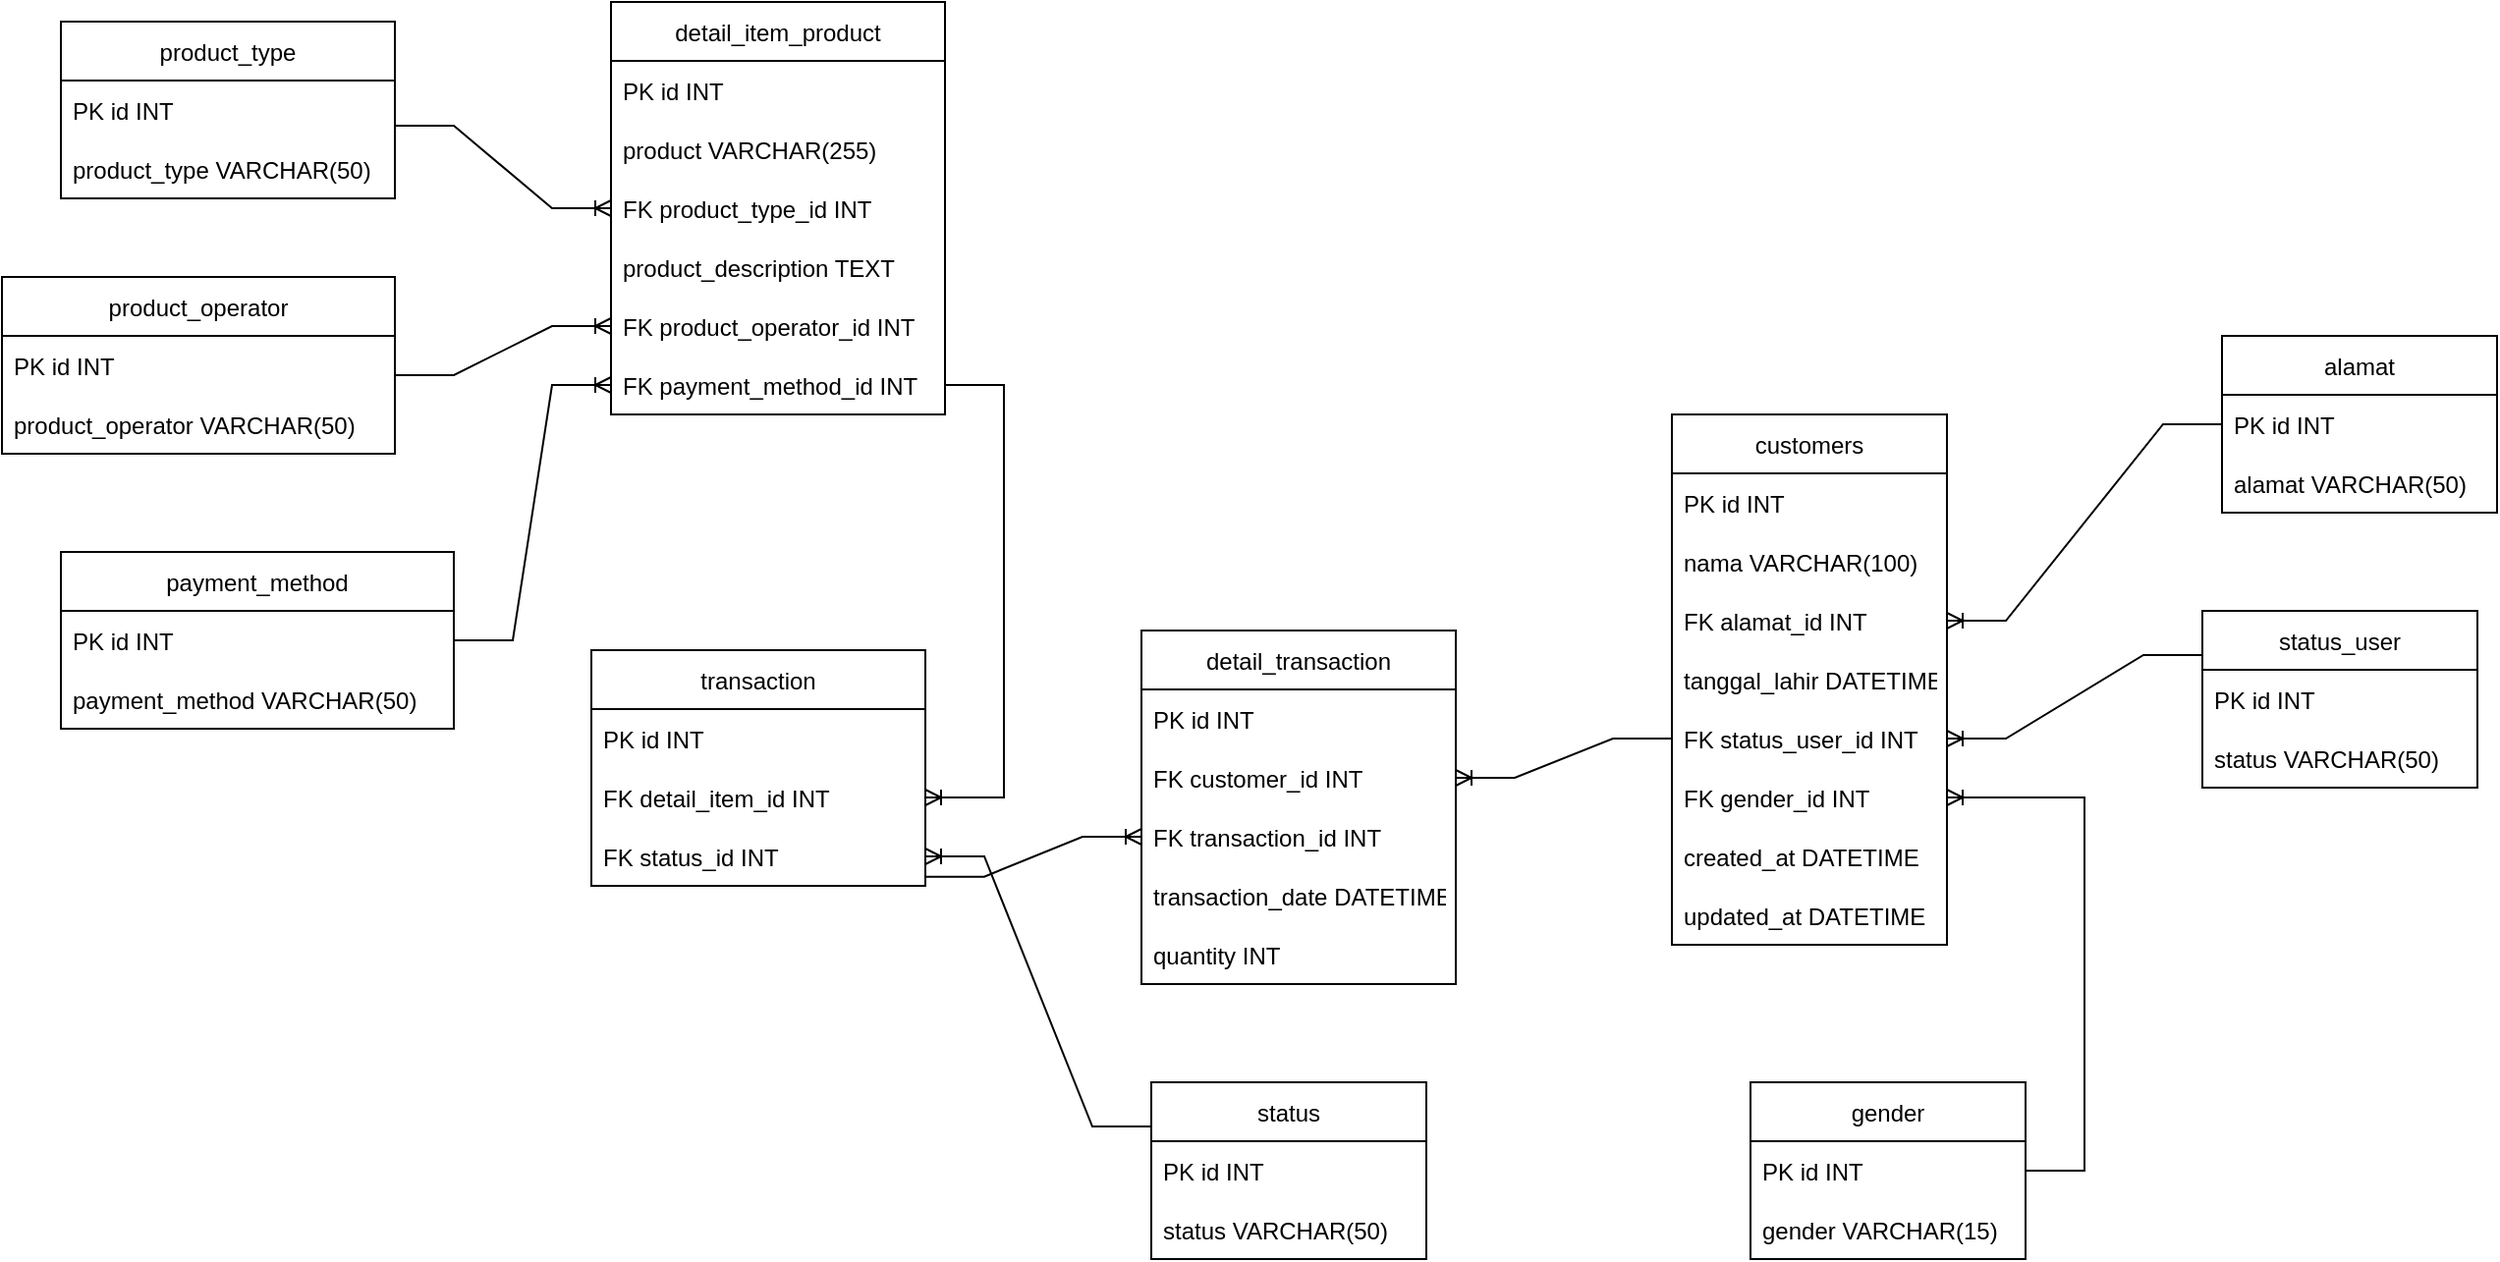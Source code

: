 <mxfile version="20.3.0" type="github">
  <diagram id="Ic3U0zycKqxHXsZPilbR" name="Page-1">
    <mxGraphModel dx="1719" dy="476" grid="1" gridSize="10" guides="1" tooltips="1" connect="1" arrows="1" fold="1" page="1" pageScale="1" pageWidth="850" pageHeight="1100" math="0" shadow="0">
      <root>
        <mxCell id="0" />
        <mxCell id="1" parent="0" />
        <mxCell id="KuLTYWURa4KICVwksqAR-12" value="detail_item_product" style="swimlane;fontStyle=0;childLayout=stackLayout;horizontal=1;startSize=30;horizontalStack=0;resizeParent=1;resizeParentMax=0;resizeLast=0;collapsible=1;marginBottom=0;" vertex="1" parent="1">
          <mxGeometry x="10" y="90" width="170" height="210" as="geometry" />
        </mxCell>
        <mxCell id="KuLTYWURa4KICVwksqAR-13" value="PK id INT" style="text;strokeColor=none;fillColor=none;align=left;verticalAlign=middle;spacingLeft=4;spacingRight=4;overflow=hidden;points=[[0,0.5],[1,0.5]];portConstraint=eastwest;rotatable=0;" vertex="1" parent="KuLTYWURa4KICVwksqAR-12">
          <mxGeometry y="30" width="170" height="30" as="geometry" />
        </mxCell>
        <mxCell id="KuLTYWURa4KICVwksqAR-14" value="product VARCHAR(255)" style="text;strokeColor=none;fillColor=none;align=left;verticalAlign=middle;spacingLeft=4;spacingRight=4;overflow=hidden;points=[[0,0.5],[1,0.5]];portConstraint=eastwest;rotatable=0;" vertex="1" parent="KuLTYWURa4KICVwksqAR-12">
          <mxGeometry y="60" width="170" height="30" as="geometry" />
        </mxCell>
        <mxCell id="KuLTYWURa4KICVwksqAR-15" value="FK product_type_id INT" style="text;strokeColor=none;fillColor=none;align=left;verticalAlign=middle;spacingLeft=4;spacingRight=4;overflow=hidden;points=[[0,0.5],[1,0.5]];portConstraint=eastwest;rotatable=0;" vertex="1" parent="KuLTYWURa4KICVwksqAR-12">
          <mxGeometry y="90" width="170" height="30" as="geometry" />
        </mxCell>
        <mxCell id="KuLTYWURa4KICVwksqAR-16" value="product_description TEXT" style="text;strokeColor=none;fillColor=none;align=left;verticalAlign=middle;spacingLeft=4;spacingRight=4;overflow=hidden;points=[[0,0.5],[1,0.5]];portConstraint=eastwest;rotatable=0;" vertex="1" parent="KuLTYWURa4KICVwksqAR-12">
          <mxGeometry y="120" width="170" height="30" as="geometry" />
        </mxCell>
        <mxCell id="KuLTYWURa4KICVwksqAR-17" value="FK product_operator_id INT" style="text;strokeColor=none;fillColor=none;align=left;verticalAlign=middle;spacingLeft=4;spacingRight=4;overflow=hidden;points=[[0,0.5],[1,0.5]];portConstraint=eastwest;rotatable=0;" vertex="1" parent="KuLTYWURa4KICVwksqAR-12">
          <mxGeometry y="150" width="170" height="30" as="geometry" />
        </mxCell>
        <mxCell id="KuLTYWURa4KICVwksqAR-18" value="FK payment_method_id INT" style="text;strokeColor=none;fillColor=none;align=left;verticalAlign=middle;spacingLeft=4;spacingRight=4;overflow=hidden;points=[[0,0.5],[1,0.5]];portConstraint=eastwest;rotatable=0;" vertex="1" parent="KuLTYWURa4KICVwksqAR-12">
          <mxGeometry y="180" width="170" height="30" as="geometry" />
        </mxCell>
        <mxCell id="KuLTYWURa4KICVwksqAR-19" value="customers" style="swimlane;fontStyle=0;childLayout=stackLayout;horizontal=1;startSize=30;horizontalStack=0;resizeParent=1;resizeParentMax=0;resizeLast=0;collapsible=1;marginBottom=0;" vertex="1" parent="1">
          <mxGeometry x="550" y="300" width="140" height="270" as="geometry" />
        </mxCell>
        <mxCell id="KuLTYWURa4KICVwksqAR-20" value="PK id INT" style="text;strokeColor=none;fillColor=none;align=left;verticalAlign=middle;spacingLeft=4;spacingRight=4;overflow=hidden;points=[[0,0.5],[1,0.5]];portConstraint=eastwest;rotatable=0;" vertex="1" parent="KuLTYWURa4KICVwksqAR-19">
          <mxGeometry y="30" width="140" height="30" as="geometry" />
        </mxCell>
        <mxCell id="KuLTYWURa4KICVwksqAR-27" value="nama VARCHAR(100)" style="text;strokeColor=none;fillColor=none;align=left;verticalAlign=middle;spacingLeft=4;spacingRight=4;overflow=hidden;points=[[0,0.5],[1,0.5]];portConstraint=eastwest;rotatable=0;" vertex="1" parent="KuLTYWURa4KICVwksqAR-19">
          <mxGeometry y="60" width="140" height="30" as="geometry" />
        </mxCell>
        <mxCell id="KuLTYWURa4KICVwksqAR-21" value="FK alamat_id INT" style="text;strokeColor=none;fillColor=none;align=left;verticalAlign=middle;spacingLeft=4;spacingRight=4;overflow=hidden;points=[[0,0.5],[1,0.5]];portConstraint=eastwest;rotatable=0;" vertex="1" parent="KuLTYWURa4KICVwksqAR-19">
          <mxGeometry y="90" width="140" height="30" as="geometry" />
        </mxCell>
        <mxCell id="KuLTYWURa4KICVwksqAR-22" value="tanggal_lahir DATETIME" style="text;strokeColor=none;fillColor=none;align=left;verticalAlign=middle;spacingLeft=4;spacingRight=4;overflow=hidden;points=[[0,0.5],[1,0.5]];portConstraint=eastwest;rotatable=0;" vertex="1" parent="KuLTYWURa4KICVwksqAR-19">
          <mxGeometry y="120" width="140" height="30" as="geometry" />
        </mxCell>
        <mxCell id="KuLTYWURa4KICVwksqAR-23" value="FK status_user_id INT" style="text;strokeColor=none;fillColor=none;align=left;verticalAlign=middle;spacingLeft=4;spacingRight=4;overflow=hidden;points=[[0,0.5],[1,0.5]];portConstraint=eastwest;rotatable=0;" vertex="1" parent="KuLTYWURa4KICVwksqAR-19">
          <mxGeometry y="150" width="140" height="30" as="geometry" />
        </mxCell>
        <mxCell id="KuLTYWURa4KICVwksqAR-24" value="FK gender_id INT" style="text;strokeColor=none;fillColor=none;align=left;verticalAlign=middle;spacingLeft=4;spacingRight=4;overflow=hidden;points=[[0,0.5],[1,0.5]];portConstraint=eastwest;rotatable=0;" vertex="1" parent="KuLTYWURa4KICVwksqAR-19">
          <mxGeometry y="180" width="140" height="30" as="geometry" />
        </mxCell>
        <mxCell id="KuLTYWURa4KICVwksqAR-25" value="created_at DATETIME" style="text;strokeColor=none;fillColor=none;align=left;verticalAlign=middle;spacingLeft=4;spacingRight=4;overflow=hidden;points=[[0,0.5],[1,0.5]];portConstraint=eastwest;rotatable=0;" vertex="1" parent="KuLTYWURa4KICVwksqAR-19">
          <mxGeometry y="210" width="140" height="30" as="geometry" />
        </mxCell>
        <mxCell id="KuLTYWURa4KICVwksqAR-26" value="updated_at DATETIME" style="text;strokeColor=none;fillColor=none;align=left;verticalAlign=middle;spacingLeft=4;spacingRight=4;overflow=hidden;points=[[0,0.5],[1,0.5]];portConstraint=eastwest;rotatable=0;" vertex="1" parent="KuLTYWURa4KICVwksqAR-19">
          <mxGeometry y="240" width="140" height="30" as="geometry" />
        </mxCell>
        <mxCell id="KuLTYWURa4KICVwksqAR-29" value="transaction" style="swimlane;fontStyle=0;childLayout=stackLayout;horizontal=1;startSize=30;horizontalStack=0;resizeParent=1;resizeParentMax=0;resizeLast=0;collapsible=1;marginBottom=0;" vertex="1" parent="1">
          <mxGeometry y="420" width="170" height="120" as="geometry" />
        </mxCell>
        <mxCell id="KuLTYWURa4KICVwksqAR-30" value="PK id INT" style="text;strokeColor=none;fillColor=none;align=left;verticalAlign=middle;spacingLeft=4;spacingRight=4;overflow=hidden;points=[[0,0.5],[1,0.5]];portConstraint=eastwest;rotatable=0;" vertex="1" parent="KuLTYWURa4KICVwksqAR-29">
          <mxGeometry y="30" width="170" height="30" as="geometry" />
        </mxCell>
        <mxCell id="KuLTYWURa4KICVwksqAR-32" value="FK detail_item_id INT" style="text;strokeColor=none;fillColor=none;align=left;verticalAlign=middle;spacingLeft=4;spacingRight=4;overflow=hidden;points=[[0,0.5],[1,0.5]];portConstraint=eastwest;rotatable=0;" vertex="1" parent="KuLTYWURa4KICVwksqAR-29">
          <mxGeometry y="60" width="170" height="30" as="geometry" />
        </mxCell>
        <mxCell id="KuLTYWURa4KICVwksqAR-58" value="FK status_id INT" style="text;strokeColor=none;fillColor=none;align=left;verticalAlign=middle;spacingLeft=4;spacingRight=4;overflow=hidden;points=[[0,0.5],[1,0.5]];portConstraint=eastwest;rotatable=0;" vertex="1" parent="KuLTYWURa4KICVwksqAR-29">
          <mxGeometry y="90" width="170" height="30" as="geometry" />
        </mxCell>
        <mxCell id="KuLTYWURa4KICVwksqAR-33" value="detail_transaction" style="swimlane;fontStyle=0;childLayout=stackLayout;horizontal=1;startSize=30;horizontalStack=0;resizeParent=1;resizeParentMax=0;resizeLast=0;collapsible=1;marginBottom=0;" vertex="1" parent="1">
          <mxGeometry x="280" y="410" width="160" height="180" as="geometry" />
        </mxCell>
        <mxCell id="KuLTYWURa4KICVwksqAR-34" value="PK id INT" style="text;strokeColor=none;fillColor=none;align=left;verticalAlign=middle;spacingLeft=4;spacingRight=4;overflow=hidden;points=[[0,0.5],[1,0.5]];portConstraint=eastwest;rotatable=0;" vertex="1" parent="KuLTYWURa4KICVwksqAR-33">
          <mxGeometry y="30" width="160" height="30" as="geometry" />
        </mxCell>
        <mxCell id="KuLTYWURa4KICVwksqAR-35" value="FK customer_id INT" style="text;strokeColor=none;fillColor=none;align=left;verticalAlign=middle;spacingLeft=4;spacingRight=4;overflow=hidden;points=[[0,0.5],[1,0.5]];portConstraint=eastwest;rotatable=0;" vertex="1" parent="KuLTYWURa4KICVwksqAR-33">
          <mxGeometry y="60" width="160" height="30" as="geometry" />
        </mxCell>
        <mxCell id="KuLTYWURa4KICVwksqAR-36" value="FK transaction_id INT" style="text;strokeColor=none;fillColor=none;align=left;verticalAlign=middle;spacingLeft=4;spacingRight=4;overflow=hidden;points=[[0,0.5],[1,0.5]];portConstraint=eastwest;rotatable=0;" vertex="1" parent="KuLTYWURa4KICVwksqAR-33">
          <mxGeometry y="90" width="160" height="30" as="geometry" />
        </mxCell>
        <mxCell id="KuLTYWURa4KICVwksqAR-66" value="transaction_date DATETIME" style="text;strokeColor=none;fillColor=none;align=left;verticalAlign=middle;spacingLeft=4;spacingRight=4;overflow=hidden;points=[[0,0.5],[1,0.5]];portConstraint=eastwest;rotatable=0;" vertex="1" parent="KuLTYWURa4KICVwksqAR-33">
          <mxGeometry y="120" width="160" height="30" as="geometry" />
        </mxCell>
        <mxCell id="KuLTYWURa4KICVwksqAR-67" value="quantity INT" style="text;strokeColor=none;fillColor=none;align=left;verticalAlign=middle;spacingLeft=4;spacingRight=4;overflow=hidden;points=[[0,0.5],[1,0.5]];portConstraint=eastwest;rotatable=0;" vertex="1" parent="KuLTYWURa4KICVwksqAR-33">
          <mxGeometry y="150" width="160" height="30" as="geometry" />
        </mxCell>
        <mxCell id="KuLTYWURa4KICVwksqAR-37" value="product_type" style="swimlane;fontStyle=0;childLayout=stackLayout;horizontal=1;startSize=30;horizontalStack=0;resizeParent=1;resizeParentMax=0;resizeLast=0;collapsible=1;marginBottom=0;" vertex="1" parent="1">
          <mxGeometry x="-270" y="100" width="170" height="90" as="geometry" />
        </mxCell>
        <mxCell id="KuLTYWURa4KICVwksqAR-38" value="PK id INT" style="text;strokeColor=none;fillColor=none;align=left;verticalAlign=middle;spacingLeft=4;spacingRight=4;overflow=hidden;points=[[0,0.5],[1,0.5]];portConstraint=eastwest;rotatable=0;" vertex="1" parent="KuLTYWURa4KICVwksqAR-37">
          <mxGeometry y="30" width="170" height="30" as="geometry" />
        </mxCell>
        <mxCell id="KuLTYWURa4KICVwksqAR-39" value="product_type VARCHAR(50)" style="text;strokeColor=none;fillColor=none;align=left;verticalAlign=middle;spacingLeft=4;spacingRight=4;overflow=hidden;points=[[0,0.5],[1,0.5]];portConstraint=eastwest;rotatable=0;" vertex="1" parent="KuLTYWURa4KICVwksqAR-37">
          <mxGeometry y="60" width="170" height="30" as="geometry" />
        </mxCell>
        <mxCell id="KuLTYWURa4KICVwksqAR-41" value="product_operator" style="swimlane;fontStyle=0;childLayout=stackLayout;horizontal=1;startSize=30;horizontalStack=0;resizeParent=1;resizeParentMax=0;resizeLast=0;collapsible=1;marginBottom=0;" vertex="1" parent="1">
          <mxGeometry x="-300" y="230" width="200" height="90" as="geometry" />
        </mxCell>
        <mxCell id="KuLTYWURa4KICVwksqAR-42" value="PK id INT" style="text;strokeColor=none;fillColor=none;align=left;verticalAlign=middle;spacingLeft=4;spacingRight=4;overflow=hidden;points=[[0,0.5],[1,0.5]];portConstraint=eastwest;rotatable=0;" vertex="1" parent="KuLTYWURa4KICVwksqAR-41">
          <mxGeometry y="30" width="200" height="30" as="geometry" />
        </mxCell>
        <mxCell id="KuLTYWURa4KICVwksqAR-43" value="product_operator VARCHAR(50)" style="text;strokeColor=none;fillColor=none;align=left;verticalAlign=middle;spacingLeft=4;spacingRight=4;overflow=hidden;points=[[0,0.5],[1,0.5]];portConstraint=eastwest;rotatable=0;" vertex="1" parent="KuLTYWURa4KICVwksqAR-41">
          <mxGeometry y="60" width="200" height="30" as="geometry" />
        </mxCell>
        <mxCell id="KuLTYWURa4KICVwksqAR-44" value="payment_method" style="swimlane;fontStyle=0;childLayout=stackLayout;horizontal=1;startSize=30;horizontalStack=0;resizeParent=1;resizeParentMax=0;resizeLast=0;collapsible=1;marginBottom=0;" vertex="1" parent="1">
          <mxGeometry x="-270" y="370" width="200" height="90" as="geometry" />
        </mxCell>
        <mxCell id="KuLTYWURa4KICVwksqAR-45" value="PK id INT" style="text;strokeColor=none;fillColor=none;align=left;verticalAlign=middle;spacingLeft=4;spacingRight=4;overflow=hidden;points=[[0,0.5],[1,0.5]];portConstraint=eastwest;rotatable=0;" vertex="1" parent="KuLTYWURa4KICVwksqAR-44">
          <mxGeometry y="30" width="200" height="30" as="geometry" />
        </mxCell>
        <mxCell id="KuLTYWURa4KICVwksqAR-46" value="payment_method VARCHAR(50)" style="text;strokeColor=none;fillColor=none;align=left;verticalAlign=middle;spacingLeft=4;spacingRight=4;overflow=hidden;points=[[0,0.5],[1,0.5]];portConstraint=eastwest;rotatable=0;" vertex="1" parent="KuLTYWURa4KICVwksqAR-44">
          <mxGeometry y="60" width="200" height="30" as="geometry" />
        </mxCell>
        <mxCell id="KuLTYWURa4KICVwksqAR-47" value="" style="edgeStyle=entityRelationEdgeStyle;fontSize=12;html=1;endArrow=ERoneToMany;rounded=0;" edge="1" parent="1" target="KuLTYWURa4KICVwksqAR-17">
          <mxGeometry width="100" height="100" relative="1" as="geometry">
            <mxPoint x="-100" y="280" as="sourcePoint" />
            <mxPoint x="10" y="217" as="targetPoint" />
          </mxGeometry>
        </mxCell>
        <mxCell id="KuLTYWURa4KICVwksqAR-48" value="" style="edgeStyle=entityRelationEdgeStyle;fontSize=12;html=1;endArrow=ERoneToMany;rounded=0;" edge="1" parent="1" target="KuLTYWURa4KICVwksqAR-15">
          <mxGeometry width="100" height="100" relative="1" as="geometry">
            <mxPoint x="-100" y="153" as="sourcePoint" />
            <mxPoint y="195" as="targetPoint" />
          </mxGeometry>
        </mxCell>
        <mxCell id="KuLTYWURa4KICVwksqAR-49" value="" style="edgeStyle=entityRelationEdgeStyle;fontSize=12;html=1;endArrow=ERoneToMany;rounded=0;exitX=1;exitY=0.5;exitDx=0;exitDy=0;" edge="1" parent="1" source="KuLTYWURa4KICVwksqAR-45" target="KuLTYWURa4KICVwksqAR-18">
          <mxGeometry width="100" height="100" relative="1" as="geometry">
            <mxPoint x="80" y="343" as="sourcePoint" />
            <mxPoint x="190" y="280" as="targetPoint" />
          </mxGeometry>
        </mxCell>
        <mxCell id="KuLTYWURa4KICVwksqAR-50" value="" style="edgeStyle=entityRelationEdgeStyle;fontSize=12;html=1;endArrow=ERoneToMany;rounded=0;exitX=1;exitY=0.844;exitDx=0;exitDy=0;exitPerimeter=0;" edge="1" parent="1" target="KuLTYWURa4KICVwksqAR-36">
          <mxGeometry width="100" height="100" relative="1" as="geometry">
            <mxPoint x="170" y="535.32" as="sourcePoint" />
            <mxPoint x="260" y="520" as="targetPoint" />
          </mxGeometry>
        </mxCell>
        <mxCell id="KuLTYWURa4KICVwksqAR-52" value="" style="edgeStyle=entityRelationEdgeStyle;fontSize=12;html=1;endArrow=ERoneToMany;rounded=0;" edge="1" parent="1" source="KuLTYWURa4KICVwksqAR-23" target="KuLTYWURa4KICVwksqAR-35">
          <mxGeometry width="100" height="100" relative="1" as="geometry">
            <mxPoint x="430" y="470" as="sourcePoint" />
            <mxPoint x="530" y="370" as="targetPoint" />
          </mxGeometry>
        </mxCell>
        <mxCell id="KuLTYWURa4KICVwksqAR-57" value="" style="edgeStyle=entityRelationEdgeStyle;fontSize=12;html=1;endArrow=ERoneToMany;rounded=0;entryX=1;entryY=0.5;entryDx=0;entryDy=0;" edge="1" parent="1" source="KuLTYWURa4KICVwksqAR-18" target="KuLTYWURa4KICVwksqAR-32">
          <mxGeometry width="100" height="100" relative="1" as="geometry">
            <mxPoint x="170" y="440" as="sourcePoint" />
            <mxPoint x="310" y="300" as="targetPoint" />
          </mxGeometry>
        </mxCell>
        <mxCell id="KuLTYWURa4KICVwksqAR-59" value="status" style="swimlane;fontStyle=0;childLayout=stackLayout;horizontal=1;startSize=30;horizontalStack=0;resizeParent=1;resizeParentMax=0;resizeLast=0;collapsible=1;marginBottom=0;" vertex="1" parent="1">
          <mxGeometry x="285" y="640" width="140" height="90" as="geometry" />
        </mxCell>
        <mxCell id="KuLTYWURa4KICVwksqAR-60" value="PK id INT" style="text;strokeColor=none;fillColor=none;align=left;verticalAlign=middle;spacingLeft=4;spacingRight=4;overflow=hidden;points=[[0,0.5],[1,0.5]];portConstraint=eastwest;rotatable=0;" vertex="1" parent="KuLTYWURa4KICVwksqAR-59">
          <mxGeometry y="30" width="140" height="30" as="geometry" />
        </mxCell>
        <mxCell id="KuLTYWURa4KICVwksqAR-61" value="status VARCHAR(50)" style="text;strokeColor=none;fillColor=none;align=left;verticalAlign=middle;spacingLeft=4;spacingRight=4;overflow=hidden;points=[[0,0.5],[1,0.5]];portConstraint=eastwest;rotatable=0;" vertex="1" parent="KuLTYWURa4KICVwksqAR-59">
          <mxGeometry y="60" width="140" height="30" as="geometry" />
        </mxCell>
        <mxCell id="KuLTYWURa4KICVwksqAR-63" value="" style="edgeStyle=entityRelationEdgeStyle;fontSize=12;html=1;endArrow=ERoneToMany;rounded=0;exitX=0;exitY=0.25;exitDx=0;exitDy=0;entryX=1;entryY=0.5;entryDx=0;entryDy=0;" edge="1" parent="1" source="KuLTYWURa4KICVwksqAR-59" target="KuLTYWURa4KICVwksqAR-58">
          <mxGeometry width="100" height="100" relative="1" as="geometry">
            <mxPoint x="240" y="680" as="sourcePoint" />
            <mxPoint x="340" y="580" as="targetPoint" />
          </mxGeometry>
        </mxCell>
        <mxCell id="KuLTYWURa4KICVwksqAR-68" value="gender" style="swimlane;fontStyle=0;childLayout=stackLayout;horizontal=1;startSize=30;horizontalStack=0;resizeParent=1;resizeParentMax=0;resizeLast=0;collapsible=1;marginBottom=0;" vertex="1" parent="1">
          <mxGeometry x="590" y="640" width="140" height="90" as="geometry" />
        </mxCell>
        <mxCell id="KuLTYWURa4KICVwksqAR-69" value="PK id INT" style="text;strokeColor=none;fillColor=none;align=left;verticalAlign=middle;spacingLeft=4;spacingRight=4;overflow=hidden;points=[[0,0.5],[1,0.5]];portConstraint=eastwest;rotatable=0;" vertex="1" parent="KuLTYWURa4KICVwksqAR-68">
          <mxGeometry y="30" width="140" height="30" as="geometry" />
        </mxCell>
        <mxCell id="KuLTYWURa4KICVwksqAR-70" value="gender VARCHAR(15)" style="text;strokeColor=none;fillColor=none;align=left;verticalAlign=middle;spacingLeft=4;spacingRight=4;overflow=hidden;points=[[0,0.5],[1,0.5]];portConstraint=eastwest;rotatable=0;" vertex="1" parent="KuLTYWURa4KICVwksqAR-68">
          <mxGeometry y="60" width="140" height="30" as="geometry" />
        </mxCell>
        <mxCell id="KuLTYWURa4KICVwksqAR-71" value="" style="edgeStyle=entityRelationEdgeStyle;fontSize=12;html=1;endArrow=ERoneToMany;rounded=0;entryX=1;entryY=0.5;entryDx=0;entryDy=0;" edge="1" parent="1" source="KuLTYWURa4KICVwksqAR-68" target="KuLTYWURa4KICVwksqAR-24">
          <mxGeometry width="100" height="100" relative="1" as="geometry">
            <mxPoint x="750" y="660" as="sourcePoint" />
            <mxPoint x="640" y="670" as="targetPoint" />
          </mxGeometry>
        </mxCell>
        <mxCell id="KuLTYWURa4KICVwksqAR-73" value="status_user" style="swimlane;fontStyle=0;childLayout=stackLayout;horizontal=1;startSize=30;horizontalStack=0;resizeParent=1;resizeParentMax=0;resizeLast=0;collapsible=1;marginBottom=0;" vertex="1" parent="1">
          <mxGeometry x="820" y="400" width="140" height="90" as="geometry" />
        </mxCell>
        <mxCell id="KuLTYWURa4KICVwksqAR-74" value="PK id INT" style="text;strokeColor=none;fillColor=none;align=left;verticalAlign=middle;spacingLeft=4;spacingRight=4;overflow=hidden;points=[[0,0.5],[1,0.5]];portConstraint=eastwest;rotatable=0;" vertex="1" parent="KuLTYWURa4KICVwksqAR-73">
          <mxGeometry y="30" width="140" height="30" as="geometry" />
        </mxCell>
        <mxCell id="KuLTYWURa4KICVwksqAR-75" value="status VARCHAR(50)" style="text;strokeColor=none;fillColor=none;align=left;verticalAlign=middle;spacingLeft=4;spacingRight=4;overflow=hidden;points=[[0,0.5],[1,0.5]];portConstraint=eastwest;rotatable=0;" vertex="1" parent="KuLTYWURa4KICVwksqAR-73">
          <mxGeometry y="60" width="140" height="30" as="geometry" />
        </mxCell>
        <mxCell id="KuLTYWURa4KICVwksqAR-76" value="" style="edgeStyle=entityRelationEdgeStyle;fontSize=12;html=1;endArrow=ERoneToMany;rounded=0;entryX=1;entryY=0.5;entryDx=0;entryDy=0;exitX=0;exitY=0.25;exitDx=0;exitDy=0;" edge="1" parent="1" source="KuLTYWURa4KICVwksqAR-73" target="KuLTYWURa4KICVwksqAR-23">
          <mxGeometry width="100" height="100" relative="1" as="geometry">
            <mxPoint x="740" y="695" as="sourcePoint" />
            <mxPoint x="700" y="565" as="targetPoint" />
          </mxGeometry>
        </mxCell>
        <mxCell id="KuLTYWURa4KICVwksqAR-77" value="alamat" style="swimlane;fontStyle=0;childLayout=stackLayout;horizontal=1;startSize=30;horizontalStack=0;resizeParent=1;resizeParentMax=0;resizeLast=0;collapsible=1;marginBottom=0;" vertex="1" parent="1">
          <mxGeometry x="830" y="260" width="140" height="90" as="geometry" />
        </mxCell>
        <mxCell id="KuLTYWURa4KICVwksqAR-78" value="PK id INT" style="text;strokeColor=none;fillColor=none;align=left;verticalAlign=middle;spacingLeft=4;spacingRight=4;overflow=hidden;points=[[0,0.5],[1,0.5]];portConstraint=eastwest;rotatable=0;" vertex="1" parent="KuLTYWURa4KICVwksqAR-77">
          <mxGeometry y="30" width="140" height="30" as="geometry" />
        </mxCell>
        <mxCell id="KuLTYWURa4KICVwksqAR-79" value="alamat VARCHAR(50)" style="text;strokeColor=none;fillColor=none;align=left;verticalAlign=middle;spacingLeft=4;spacingRight=4;overflow=hidden;points=[[0,0.5],[1,0.5]];portConstraint=eastwest;rotatable=0;" vertex="1" parent="KuLTYWURa4KICVwksqAR-77">
          <mxGeometry y="60" width="140" height="30" as="geometry" />
        </mxCell>
        <mxCell id="KuLTYWURa4KICVwksqAR-80" value="" style="edgeStyle=entityRelationEdgeStyle;fontSize=12;html=1;endArrow=ERoneToMany;rounded=0;entryX=1;entryY=0.5;entryDx=0;entryDy=0;exitX=0;exitY=0.5;exitDx=0;exitDy=0;" edge="1" parent="1" source="KuLTYWURa4KICVwksqAR-78" target="KuLTYWURa4KICVwksqAR-21">
          <mxGeometry width="100" height="100" relative="1" as="geometry">
            <mxPoint x="850" y="327.5" as="sourcePoint" />
            <mxPoint x="720" y="370" as="targetPoint" />
          </mxGeometry>
        </mxCell>
      </root>
    </mxGraphModel>
  </diagram>
</mxfile>
